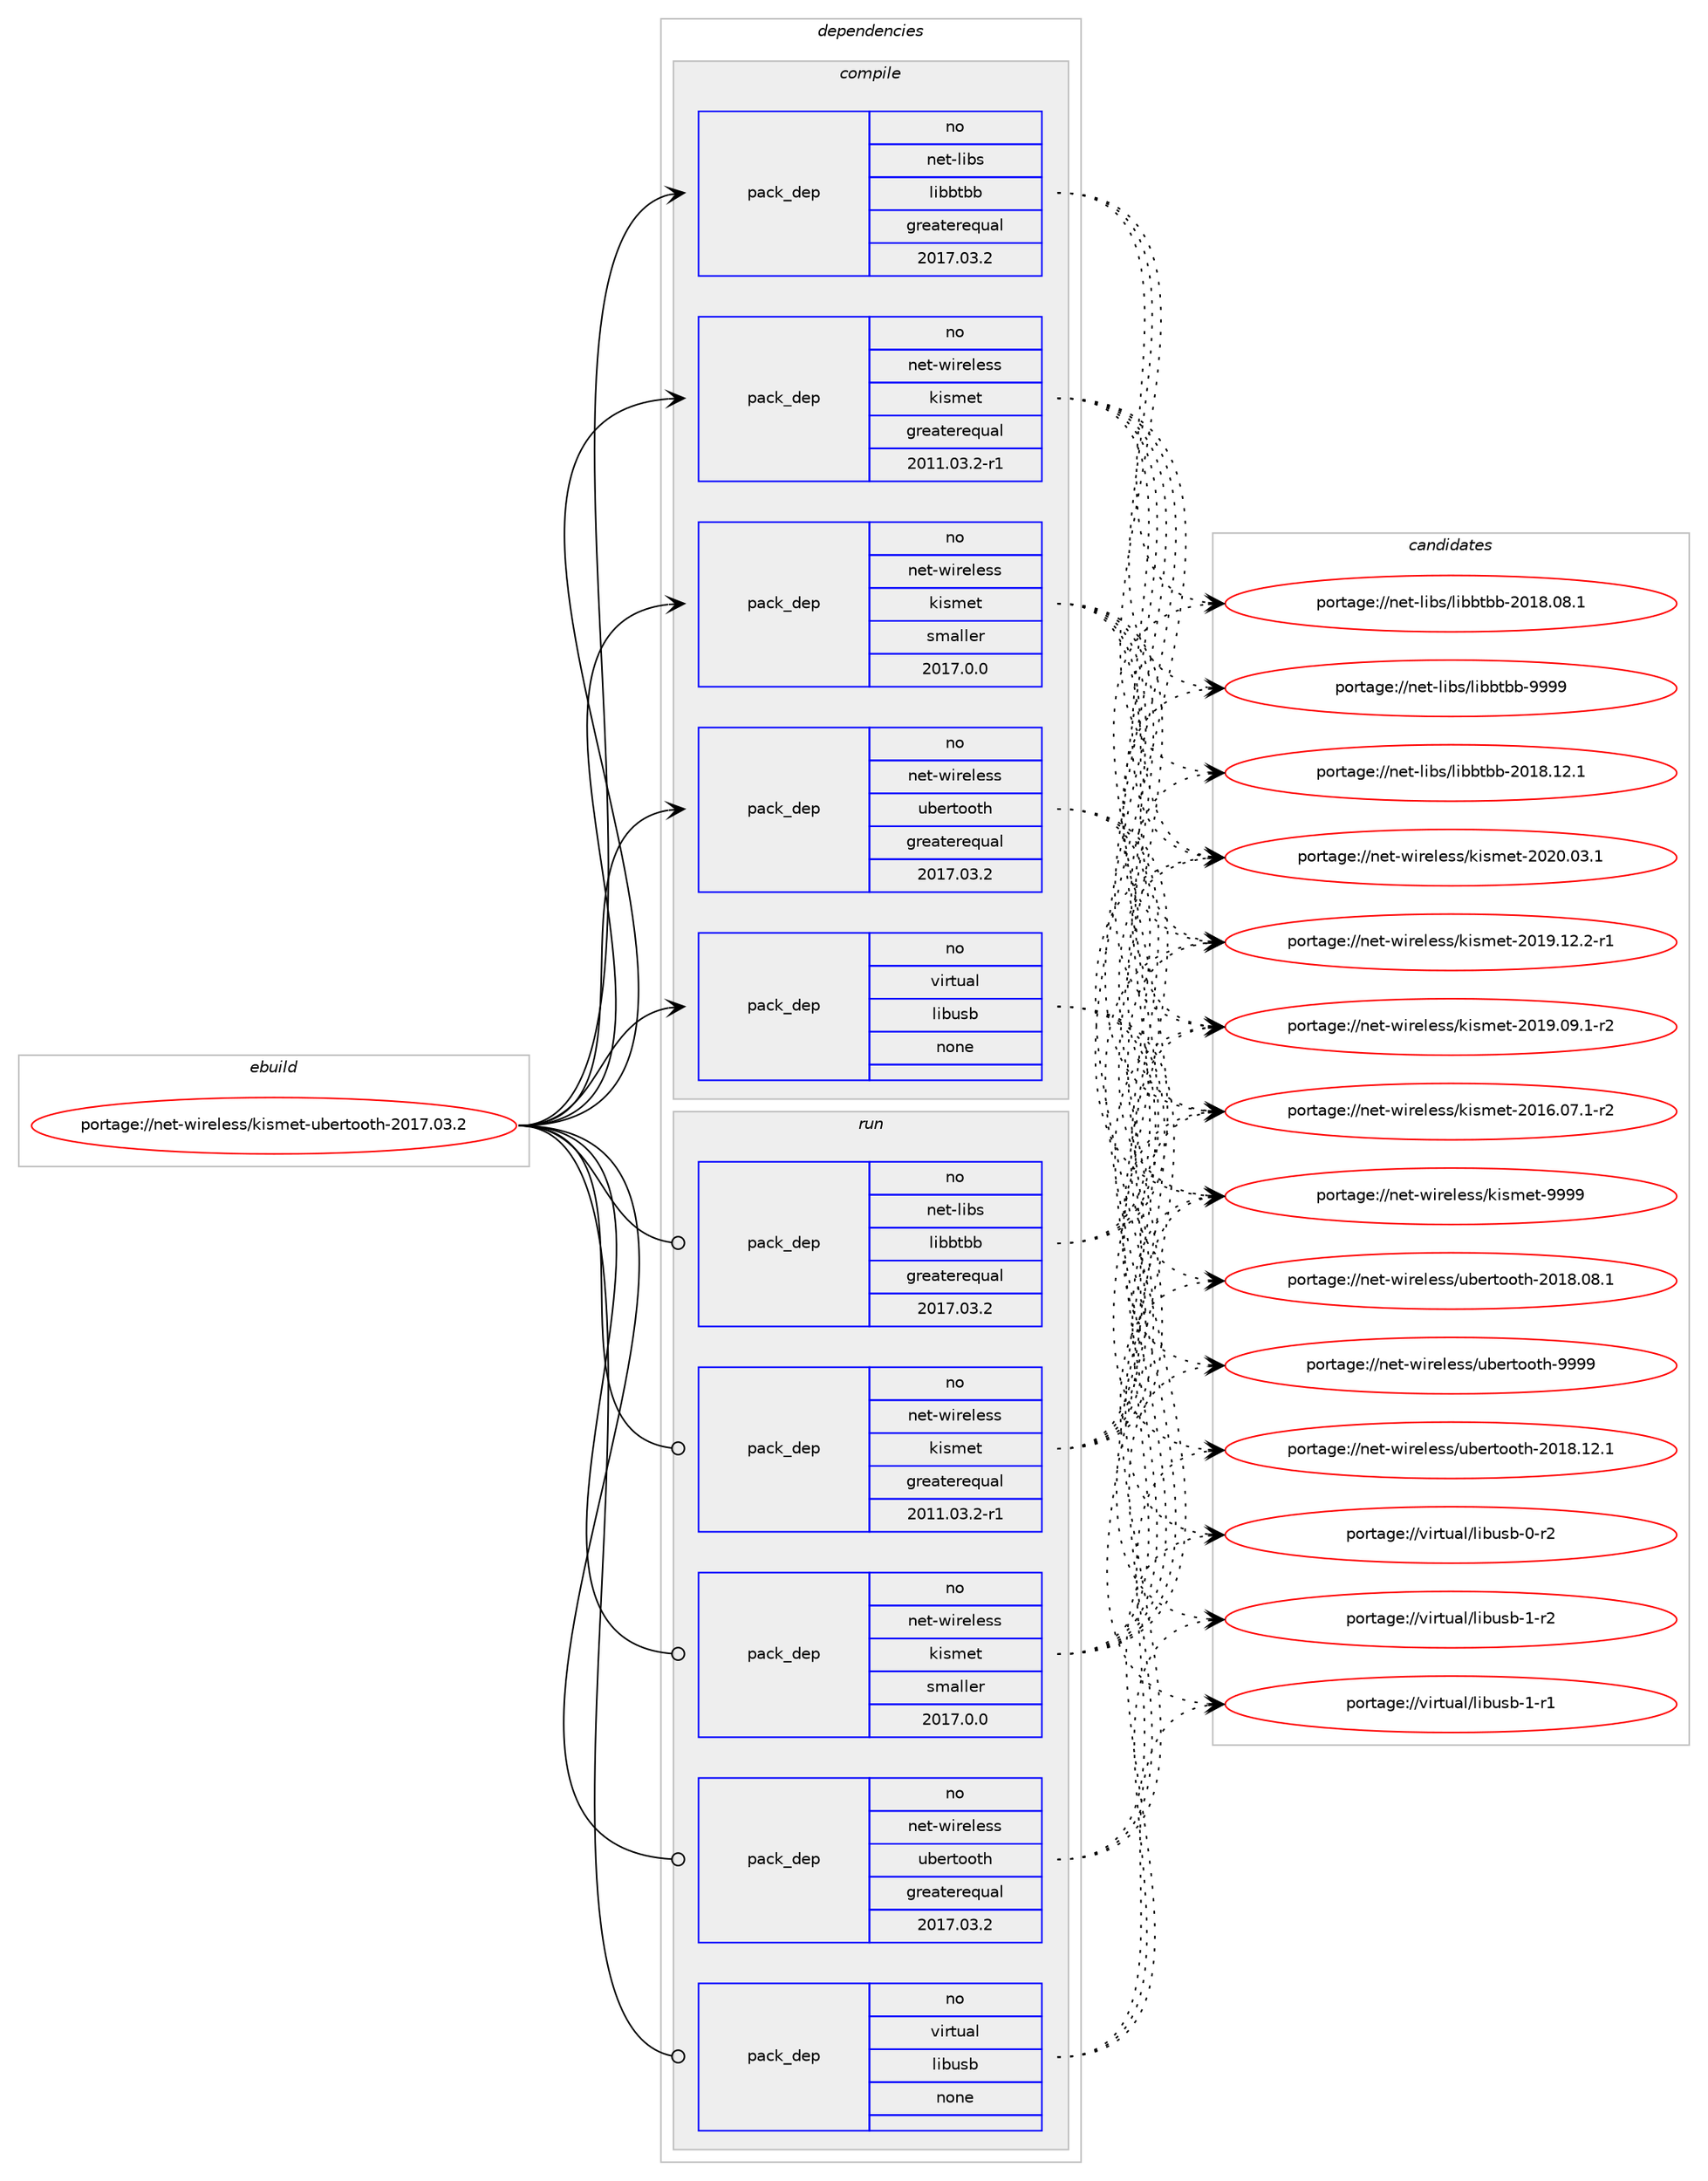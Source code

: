 digraph prolog {

# *************
# Graph options
# *************

newrank=true;
concentrate=true;
compound=true;
graph [rankdir=LR,fontname=Helvetica,fontsize=10,ranksep=1.5];#, ranksep=2.5, nodesep=0.2];
edge  [arrowhead=vee];
node  [fontname=Helvetica,fontsize=10];

# **********
# The ebuild
# **********

subgraph cluster_leftcol {
color=gray;
rank=same;
label=<<i>ebuild</i>>;
id [label="portage://net-wireless/kismet-ubertooth-2017.03.2", color=red, width=4, href="../net-wireless/kismet-ubertooth-2017.03.2.svg"];
}

# ****************
# The dependencies
# ****************

subgraph cluster_midcol {
color=gray;
label=<<i>dependencies</i>>;
subgraph cluster_compile {
fillcolor="#eeeeee";
style=filled;
label=<<i>compile</i>>;
subgraph pack37187 {
dependency46463 [label=<<TABLE BORDER="0" CELLBORDER="1" CELLSPACING="0" CELLPADDING="4" WIDTH="220"><TR><TD ROWSPAN="6" CELLPADDING="30">pack_dep</TD></TR><TR><TD WIDTH="110">no</TD></TR><TR><TD>net-libs</TD></TR><TR><TD>libbtbb</TD></TR><TR><TD>greaterequal</TD></TR><TR><TD>2017.03.2</TD></TR></TABLE>>, shape=none, color=blue];
}
id:e -> dependency46463:w [weight=20,style="solid",arrowhead="vee"];
subgraph pack37188 {
dependency46464 [label=<<TABLE BORDER="0" CELLBORDER="1" CELLSPACING="0" CELLPADDING="4" WIDTH="220"><TR><TD ROWSPAN="6" CELLPADDING="30">pack_dep</TD></TR><TR><TD WIDTH="110">no</TD></TR><TR><TD>net-wireless</TD></TR><TR><TD>kismet</TD></TR><TR><TD>greaterequal</TD></TR><TR><TD>2011.03.2-r1</TD></TR></TABLE>>, shape=none, color=blue];
}
id:e -> dependency46464:w [weight=20,style="solid",arrowhead="vee"];
subgraph pack37189 {
dependency46465 [label=<<TABLE BORDER="0" CELLBORDER="1" CELLSPACING="0" CELLPADDING="4" WIDTH="220"><TR><TD ROWSPAN="6" CELLPADDING="30">pack_dep</TD></TR><TR><TD WIDTH="110">no</TD></TR><TR><TD>net-wireless</TD></TR><TR><TD>kismet</TD></TR><TR><TD>smaller</TD></TR><TR><TD>2017.0.0</TD></TR></TABLE>>, shape=none, color=blue];
}
id:e -> dependency46465:w [weight=20,style="solid",arrowhead="vee"];
subgraph pack37190 {
dependency46466 [label=<<TABLE BORDER="0" CELLBORDER="1" CELLSPACING="0" CELLPADDING="4" WIDTH="220"><TR><TD ROWSPAN="6" CELLPADDING="30">pack_dep</TD></TR><TR><TD WIDTH="110">no</TD></TR><TR><TD>net-wireless</TD></TR><TR><TD>ubertooth</TD></TR><TR><TD>greaterequal</TD></TR><TR><TD>2017.03.2</TD></TR></TABLE>>, shape=none, color=blue];
}
id:e -> dependency46466:w [weight=20,style="solid",arrowhead="vee"];
subgraph pack37191 {
dependency46467 [label=<<TABLE BORDER="0" CELLBORDER="1" CELLSPACING="0" CELLPADDING="4" WIDTH="220"><TR><TD ROWSPAN="6" CELLPADDING="30">pack_dep</TD></TR><TR><TD WIDTH="110">no</TD></TR><TR><TD>virtual</TD></TR><TR><TD>libusb</TD></TR><TR><TD>none</TD></TR><TR><TD></TD></TR></TABLE>>, shape=none, color=blue];
}
id:e -> dependency46467:w [weight=20,style="solid",arrowhead="vee"];
}
subgraph cluster_compileandrun {
fillcolor="#eeeeee";
style=filled;
label=<<i>compile and run</i>>;
}
subgraph cluster_run {
fillcolor="#eeeeee";
style=filled;
label=<<i>run</i>>;
subgraph pack37192 {
dependency46468 [label=<<TABLE BORDER="0" CELLBORDER="1" CELLSPACING="0" CELLPADDING="4" WIDTH="220"><TR><TD ROWSPAN="6" CELLPADDING="30">pack_dep</TD></TR><TR><TD WIDTH="110">no</TD></TR><TR><TD>net-libs</TD></TR><TR><TD>libbtbb</TD></TR><TR><TD>greaterequal</TD></TR><TR><TD>2017.03.2</TD></TR></TABLE>>, shape=none, color=blue];
}
id:e -> dependency46468:w [weight=20,style="solid",arrowhead="odot"];
subgraph pack37193 {
dependency46469 [label=<<TABLE BORDER="0" CELLBORDER="1" CELLSPACING="0" CELLPADDING="4" WIDTH="220"><TR><TD ROWSPAN="6" CELLPADDING="30">pack_dep</TD></TR><TR><TD WIDTH="110">no</TD></TR><TR><TD>net-wireless</TD></TR><TR><TD>kismet</TD></TR><TR><TD>greaterequal</TD></TR><TR><TD>2011.03.2-r1</TD></TR></TABLE>>, shape=none, color=blue];
}
id:e -> dependency46469:w [weight=20,style="solid",arrowhead="odot"];
subgraph pack37194 {
dependency46470 [label=<<TABLE BORDER="0" CELLBORDER="1" CELLSPACING="0" CELLPADDING="4" WIDTH="220"><TR><TD ROWSPAN="6" CELLPADDING="30">pack_dep</TD></TR><TR><TD WIDTH="110">no</TD></TR><TR><TD>net-wireless</TD></TR><TR><TD>kismet</TD></TR><TR><TD>smaller</TD></TR><TR><TD>2017.0.0</TD></TR></TABLE>>, shape=none, color=blue];
}
id:e -> dependency46470:w [weight=20,style="solid",arrowhead="odot"];
subgraph pack37195 {
dependency46471 [label=<<TABLE BORDER="0" CELLBORDER="1" CELLSPACING="0" CELLPADDING="4" WIDTH="220"><TR><TD ROWSPAN="6" CELLPADDING="30">pack_dep</TD></TR><TR><TD WIDTH="110">no</TD></TR><TR><TD>net-wireless</TD></TR><TR><TD>ubertooth</TD></TR><TR><TD>greaterequal</TD></TR><TR><TD>2017.03.2</TD></TR></TABLE>>, shape=none, color=blue];
}
id:e -> dependency46471:w [weight=20,style="solid",arrowhead="odot"];
subgraph pack37196 {
dependency46472 [label=<<TABLE BORDER="0" CELLBORDER="1" CELLSPACING="0" CELLPADDING="4" WIDTH="220"><TR><TD ROWSPAN="6" CELLPADDING="30">pack_dep</TD></TR><TR><TD WIDTH="110">no</TD></TR><TR><TD>virtual</TD></TR><TR><TD>libusb</TD></TR><TR><TD>none</TD></TR><TR><TD></TD></TR></TABLE>>, shape=none, color=blue];
}
id:e -> dependency46472:w [weight=20,style="solid",arrowhead="odot"];
}
}

# **************
# The candidates
# **************

subgraph cluster_choices {
rank=same;
color=gray;
label=<<i>candidates</i>>;

subgraph choice37187 {
color=black;
nodesep=1;
choice110101116451081059811547108105989811698984557575757 [label="portage://net-libs/libbtbb-9999", color=red, width=4,href="../net-libs/libbtbb-9999.svg"];
choice1101011164510810598115471081059898116989845504849564649504649 [label="portage://net-libs/libbtbb-2018.12.1", color=red, width=4,href="../net-libs/libbtbb-2018.12.1.svg"];
choice1101011164510810598115471081059898116989845504849564648564649 [label="portage://net-libs/libbtbb-2018.08.1", color=red, width=4,href="../net-libs/libbtbb-2018.08.1.svg"];
dependency46463:e -> choice110101116451081059811547108105989811698984557575757:w [style=dotted,weight="100"];
dependency46463:e -> choice1101011164510810598115471081059898116989845504849564649504649:w [style=dotted,weight="100"];
dependency46463:e -> choice1101011164510810598115471081059898116989845504849564648564649:w [style=dotted,weight="100"];
}
subgraph choice37188 {
color=black;
nodesep=1;
choice11010111645119105114101108101115115471071051151091011164557575757 [label="portage://net-wireless/kismet-9999", color=red, width=4,href="../net-wireless/kismet-9999.svg"];
choice110101116451191051141011081011151154710710511510910111645504850484648514649 [label="portage://net-wireless/kismet-2020.03.1", color=red, width=4,href="../net-wireless/kismet-2020.03.1.svg"];
choice1101011164511910511410110810111511547107105115109101116455048495746495046504511449 [label="portage://net-wireless/kismet-2019.12.2-r1", color=red, width=4,href="../net-wireless/kismet-2019.12.2-r1.svg"];
choice1101011164511910511410110810111511547107105115109101116455048495746485746494511450 [label="portage://net-wireless/kismet-2019.09.1-r2", color=red, width=4,href="../net-wireless/kismet-2019.09.1-r2.svg"];
choice1101011164511910511410110810111511547107105115109101116455048495446485546494511450 [label="portage://net-wireless/kismet-2016.07.1-r2", color=red, width=4,href="../net-wireless/kismet-2016.07.1-r2.svg"];
dependency46464:e -> choice11010111645119105114101108101115115471071051151091011164557575757:w [style=dotted,weight="100"];
dependency46464:e -> choice110101116451191051141011081011151154710710511510910111645504850484648514649:w [style=dotted,weight="100"];
dependency46464:e -> choice1101011164511910511410110810111511547107105115109101116455048495746495046504511449:w [style=dotted,weight="100"];
dependency46464:e -> choice1101011164511910511410110810111511547107105115109101116455048495746485746494511450:w [style=dotted,weight="100"];
dependency46464:e -> choice1101011164511910511410110810111511547107105115109101116455048495446485546494511450:w [style=dotted,weight="100"];
}
subgraph choice37189 {
color=black;
nodesep=1;
choice11010111645119105114101108101115115471071051151091011164557575757 [label="portage://net-wireless/kismet-9999", color=red, width=4,href="../net-wireless/kismet-9999.svg"];
choice110101116451191051141011081011151154710710511510910111645504850484648514649 [label="portage://net-wireless/kismet-2020.03.1", color=red, width=4,href="../net-wireless/kismet-2020.03.1.svg"];
choice1101011164511910511410110810111511547107105115109101116455048495746495046504511449 [label="portage://net-wireless/kismet-2019.12.2-r1", color=red, width=4,href="../net-wireless/kismet-2019.12.2-r1.svg"];
choice1101011164511910511410110810111511547107105115109101116455048495746485746494511450 [label="portage://net-wireless/kismet-2019.09.1-r2", color=red, width=4,href="../net-wireless/kismet-2019.09.1-r2.svg"];
choice1101011164511910511410110810111511547107105115109101116455048495446485546494511450 [label="portage://net-wireless/kismet-2016.07.1-r2", color=red, width=4,href="../net-wireless/kismet-2016.07.1-r2.svg"];
dependency46465:e -> choice11010111645119105114101108101115115471071051151091011164557575757:w [style=dotted,weight="100"];
dependency46465:e -> choice110101116451191051141011081011151154710710511510910111645504850484648514649:w [style=dotted,weight="100"];
dependency46465:e -> choice1101011164511910511410110810111511547107105115109101116455048495746495046504511449:w [style=dotted,weight="100"];
dependency46465:e -> choice1101011164511910511410110810111511547107105115109101116455048495746485746494511450:w [style=dotted,weight="100"];
dependency46465:e -> choice1101011164511910511410110810111511547107105115109101116455048495446485546494511450:w [style=dotted,weight="100"];
}
subgraph choice37190 {
color=black;
nodesep=1;
choice1101011164511910511410110810111511547117981011141161111111161044557575757 [label="portage://net-wireless/ubertooth-9999", color=red, width=4,href="../net-wireless/ubertooth-9999.svg"];
choice11010111645119105114101108101115115471179810111411611111111610445504849564649504649 [label="portage://net-wireless/ubertooth-2018.12.1", color=red, width=4,href="../net-wireless/ubertooth-2018.12.1.svg"];
choice11010111645119105114101108101115115471179810111411611111111610445504849564648564649 [label="portage://net-wireless/ubertooth-2018.08.1", color=red, width=4,href="../net-wireless/ubertooth-2018.08.1.svg"];
dependency46466:e -> choice1101011164511910511410110810111511547117981011141161111111161044557575757:w [style=dotted,weight="100"];
dependency46466:e -> choice11010111645119105114101108101115115471179810111411611111111610445504849564649504649:w [style=dotted,weight="100"];
dependency46466:e -> choice11010111645119105114101108101115115471179810111411611111111610445504849564648564649:w [style=dotted,weight="100"];
}
subgraph choice37191 {
color=black;
nodesep=1;
choice1181051141161179710847108105981171159845494511450 [label="portage://virtual/libusb-1-r2", color=red, width=4,href="../virtual/libusb-1-r2.svg"];
choice1181051141161179710847108105981171159845494511449 [label="portage://virtual/libusb-1-r1", color=red, width=4,href="../virtual/libusb-1-r1.svg"];
choice1181051141161179710847108105981171159845484511450 [label="portage://virtual/libusb-0-r2", color=red, width=4,href="../virtual/libusb-0-r2.svg"];
dependency46467:e -> choice1181051141161179710847108105981171159845494511450:w [style=dotted,weight="100"];
dependency46467:e -> choice1181051141161179710847108105981171159845494511449:w [style=dotted,weight="100"];
dependency46467:e -> choice1181051141161179710847108105981171159845484511450:w [style=dotted,weight="100"];
}
subgraph choice37192 {
color=black;
nodesep=1;
choice110101116451081059811547108105989811698984557575757 [label="portage://net-libs/libbtbb-9999", color=red, width=4,href="../net-libs/libbtbb-9999.svg"];
choice1101011164510810598115471081059898116989845504849564649504649 [label="portage://net-libs/libbtbb-2018.12.1", color=red, width=4,href="../net-libs/libbtbb-2018.12.1.svg"];
choice1101011164510810598115471081059898116989845504849564648564649 [label="portage://net-libs/libbtbb-2018.08.1", color=red, width=4,href="../net-libs/libbtbb-2018.08.1.svg"];
dependency46468:e -> choice110101116451081059811547108105989811698984557575757:w [style=dotted,weight="100"];
dependency46468:e -> choice1101011164510810598115471081059898116989845504849564649504649:w [style=dotted,weight="100"];
dependency46468:e -> choice1101011164510810598115471081059898116989845504849564648564649:w [style=dotted,weight="100"];
}
subgraph choice37193 {
color=black;
nodesep=1;
choice11010111645119105114101108101115115471071051151091011164557575757 [label="portage://net-wireless/kismet-9999", color=red, width=4,href="../net-wireless/kismet-9999.svg"];
choice110101116451191051141011081011151154710710511510910111645504850484648514649 [label="portage://net-wireless/kismet-2020.03.1", color=red, width=4,href="../net-wireless/kismet-2020.03.1.svg"];
choice1101011164511910511410110810111511547107105115109101116455048495746495046504511449 [label="portage://net-wireless/kismet-2019.12.2-r1", color=red, width=4,href="../net-wireless/kismet-2019.12.2-r1.svg"];
choice1101011164511910511410110810111511547107105115109101116455048495746485746494511450 [label="portage://net-wireless/kismet-2019.09.1-r2", color=red, width=4,href="../net-wireless/kismet-2019.09.1-r2.svg"];
choice1101011164511910511410110810111511547107105115109101116455048495446485546494511450 [label="portage://net-wireless/kismet-2016.07.1-r2", color=red, width=4,href="../net-wireless/kismet-2016.07.1-r2.svg"];
dependency46469:e -> choice11010111645119105114101108101115115471071051151091011164557575757:w [style=dotted,weight="100"];
dependency46469:e -> choice110101116451191051141011081011151154710710511510910111645504850484648514649:w [style=dotted,weight="100"];
dependency46469:e -> choice1101011164511910511410110810111511547107105115109101116455048495746495046504511449:w [style=dotted,weight="100"];
dependency46469:e -> choice1101011164511910511410110810111511547107105115109101116455048495746485746494511450:w [style=dotted,weight="100"];
dependency46469:e -> choice1101011164511910511410110810111511547107105115109101116455048495446485546494511450:w [style=dotted,weight="100"];
}
subgraph choice37194 {
color=black;
nodesep=1;
choice11010111645119105114101108101115115471071051151091011164557575757 [label="portage://net-wireless/kismet-9999", color=red, width=4,href="../net-wireless/kismet-9999.svg"];
choice110101116451191051141011081011151154710710511510910111645504850484648514649 [label="portage://net-wireless/kismet-2020.03.1", color=red, width=4,href="../net-wireless/kismet-2020.03.1.svg"];
choice1101011164511910511410110810111511547107105115109101116455048495746495046504511449 [label="portage://net-wireless/kismet-2019.12.2-r1", color=red, width=4,href="../net-wireless/kismet-2019.12.2-r1.svg"];
choice1101011164511910511410110810111511547107105115109101116455048495746485746494511450 [label="portage://net-wireless/kismet-2019.09.1-r2", color=red, width=4,href="../net-wireless/kismet-2019.09.1-r2.svg"];
choice1101011164511910511410110810111511547107105115109101116455048495446485546494511450 [label="portage://net-wireless/kismet-2016.07.1-r2", color=red, width=4,href="../net-wireless/kismet-2016.07.1-r2.svg"];
dependency46470:e -> choice11010111645119105114101108101115115471071051151091011164557575757:w [style=dotted,weight="100"];
dependency46470:e -> choice110101116451191051141011081011151154710710511510910111645504850484648514649:w [style=dotted,weight="100"];
dependency46470:e -> choice1101011164511910511410110810111511547107105115109101116455048495746495046504511449:w [style=dotted,weight="100"];
dependency46470:e -> choice1101011164511910511410110810111511547107105115109101116455048495746485746494511450:w [style=dotted,weight="100"];
dependency46470:e -> choice1101011164511910511410110810111511547107105115109101116455048495446485546494511450:w [style=dotted,weight="100"];
}
subgraph choice37195 {
color=black;
nodesep=1;
choice1101011164511910511410110810111511547117981011141161111111161044557575757 [label="portage://net-wireless/ubertooth-9999", color=red, width=4,href="../net-wireless/ubertooth-9999.svg"];
choice11010111645119105114101108101115115471179810111411611111111610445504849564649504649 [label="portage://net-wireless/ubertooth-2018.12.1", color=red, width=4,href="../net-wireless/ubertooth-2018.12.1.svg"];
choice11010111645119105114101108101115115471179810111411611111111610445504849564648564649 [label="portage://net-wireless/ubertooth-2018.08.1", color=red, width=4,href="../net-wireless/ubertooth-2018.08.1.svg"];
dependency46471:e -> choice1101011164511910511410110810111511547117981011141161111111161044557575757:w [style=dotted,weight="100"];
dependency46471:e -> choice11010111645119105114101108101115115471179810111411611111111610445504849564649504649:w [style=dotted,weight="100"];
dependency46471:e -> choice11010111645119105114101108101115115471179810111411611111111610445504849564648564649:w [style=dotted,weight="100"];
}
subgraph choice37196 {
color=black;
nodesep=1;
choice1181051141161179710847108105981171159845494511450 [label="portage://virtual/libusb-1-r2", color=red, width=4,href="../virtual/libusb-1-r2.svg"];
choice1181051141161179710847108105981171159845494511449 [label="portage://virtual/libusb-1-r1", color=red, width=4,href="../virtual/libusb-1-r1.svg"];
choice1181051141161179710847108105981171159845484511450 [label="portage://virtual/libusb-0-r2", color=red, width=4,href="../virtual/libusb-0-r2.svg"];
dependency46472:e -> choice1181051141161179710847108105981171159845494511450:w [style=dotted,weight="100"];
dependency46472:e -> choice1181051141161179710847108105981171159845494511449:w [style=dotted,weight="100"];
dependency46472:e -> choice1181051141161179710847108105981171159845484511450:w [style=dotted,weight="100"];
}
}

}
